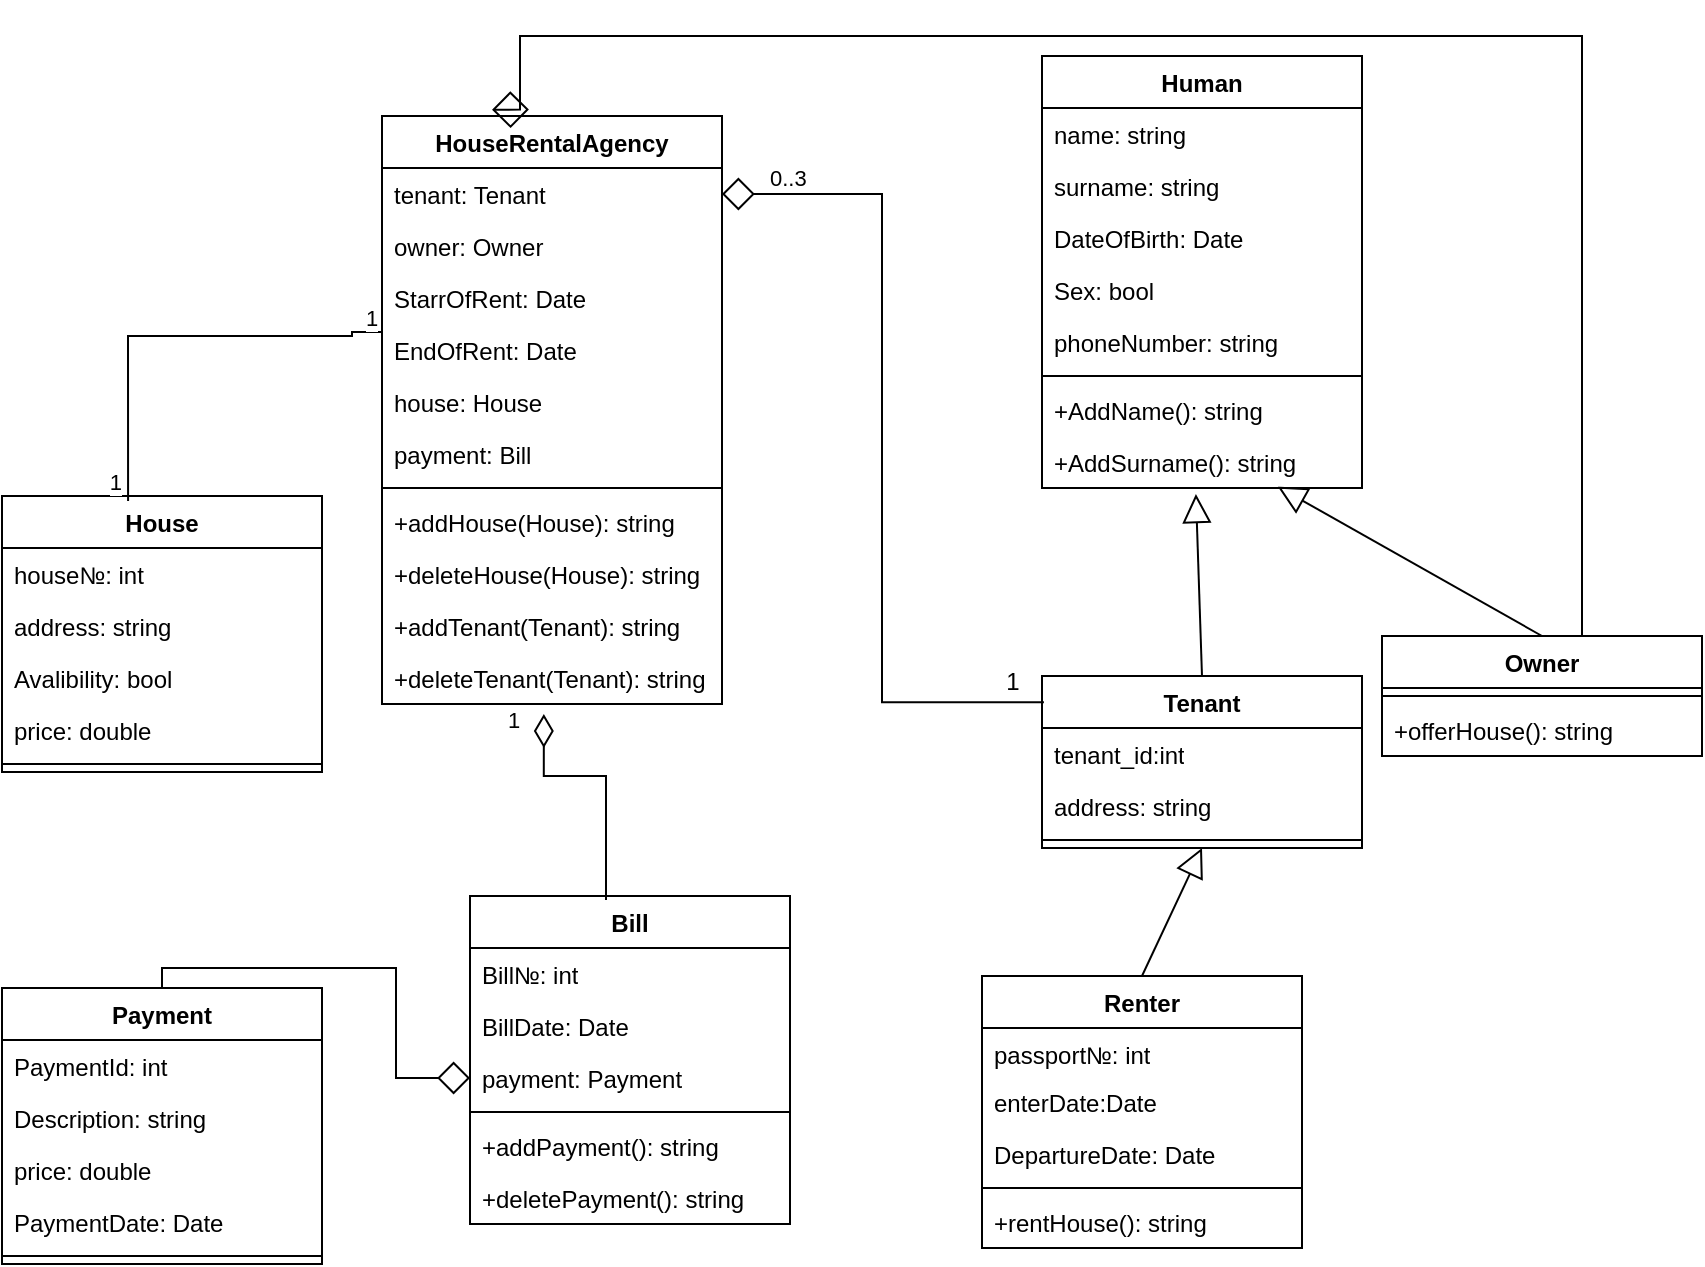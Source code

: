 <mxfile version="21.1.1" type="device">
  <diagram id="C5RBs43oDa-KdzZeNtuy" name="Page-1">
    <mxGraphModel dx="880" dy="1691" grid="1" gridSize="10" guides="1" tooltips="1" connect="1" arrows="1" fold="1" page="1" pageScale="1" pageWidth="827" pageHeight="1169" math="0" shadow="0">
      <root>
        <mxCell id="WIyWlLk6GJQsqaUBKTNV-0" />
        <mxCell id="WIyWlLk6GJQsqaUBKTNV-1" parent="WIyWlLk6GJQsqaUBKTNV-0" />
        <mxCell id="284oyXrvDjDnASdFiFnb-72" value="HouseRentalAgency" style="swimlane;fontStyle=1;align=center;verticalAlign=top;childLayout=stackLayout;horizontal=1;startSize=26;horizontalStack=0;resizeParent=1;resizeParentMax=0;resizeLast=0;collapsible=1;marginBottom=0;whiteSpace=wrap;html=1;" vertex="1" parent="WIyWlLk6GJQsqaUBKTNV-1">
          <mxGeometry x="210" y="-260" width="170" height="294" as="geometry">
            <mxRectangle x="310" y="50" width="160" height="30" as="alternateBounds" />
          </mxGeometry>
        </mxCell>
        <mxCell id="284oyXrvDjDnASdFiFnb-73" value="tenant: Tenant" style="text;strokeColor=none;fillColor=none;align=left;verticalAlign=top;spacingLeft=4;spacingRight=4;overflow=hidden;rotatable=0;points=[[0,0.5],[1,0.5]];portConstraint=eastwest;whiteSpace=wrap;html=1;" vertex="1" parent="284oyXrvDjDnASdFiFnb-72">
          <mxGeometry y="26" width="170" height="26" as="geometry" />
        </mxCell>
        <mxCell id="284oyXrvDjDnASdFiFnb-135" value="owner: Owner" style="text;strokeColor=none;fillColor=none;align=left;verticalAlign=top;spacingLeft=4;spacingRight=4;overflow=hidden;rotatable=0;points=[[0,0.5],[1,0.5]];portConstraint=eastwest;whiteSpace=wrap;html=1;" vertex="1" parent="284oyXrvDjDnASdFiFnb-72">
          <mxGeometry y="52" width="170" height="26" as="geometry" />
        </mxCell>
        <mxCell id="284oyXrvDjDnASdFiFnb-74" value="StarrOfRent: Date" style="text;strokeColor=none;fillColor=none;align=left;verticalAlign=top;spacingLeft=4;spacingRight=4;overflow=hidden;rotatable=0;points=[[0,0.5],[1,0.5]];portConstraint=eastwest;whiteSpace=wrap;html=1;" vertex="1" parent="284oyXrvDjDnASdFiFnb-72">
          <mxGeometry y="78" width="170" height="26" as="geometry" />
        </mxCell>
        <mxCell id="284oyXrvDjDnASdFiFnb-75" value="EndOfRent: Date" style="text;strokeColor=none;fillColor=none;align=left;verticalAlign=top;spacingLeft=4;spacingRight=4;overflow=hidden;rotatable=0;points=[[0,0.5],[1,0.5]];portConstraint=eastwest;whiteSpace=wrap;html=1;" vertex="1" parent="284oyXrvDjDnASdFiFnb-72">
          <mxGeometry y="104" width="170" height="26" as="geometry" />
        </mxCell>
        <mxCell id="284oyXrvDjDnASdFiFnb-76" value="house: House" style="text;strokeColor=none;fillColor=none;align=left;verticalAlign=top;spacingLeft=4;spacingRight=4;overflow=hidden;rotatable=0;points=[[0,0.5],[1,0.5]];portConstraint=eastwest;whiteSpace=wrap;html=1;" vertex="1" parent="284oyXrvDjDnASdFiFnb-72">
          <mxGeometry y="130" width="170" height="26" as="geometry" />
        </mxCell>
        <mxCell id="284oyXrvDjDnASdFiFnb-77" value="payment: Bill" style="text;strokeColor=none;fillColor=none;align=left;verticalAlign=top;spacingLeft=4;spacingRight=4;overflow=hidden;rotatable=0;points=[[0,0.5],[1,0.5]];portConstraint=eastwest;whiteSpace=wrap;html=1;" vertex="1" parent="284oyXrvDjDnASdFiFnb-72">
          <mxGeometry y="156" width="170" height="26" as="geometry" />
        </mxCell>
        <mxCell id="284oyXrvDjDnASdFiFnb-78" value="" style="line;strokeWidth=1;fillColor=none;align=left;verticalAlign=middle;spacingTop=-1;spacingLeft=3;spacingRight=3;rotatable=0;labelPosition=right;points=[];portConstraint=eastwest;strokeColor=inherit;" vertex="1" parent="284oyXrvDjDnASdFiFnb-72">
          <mxGeometry y="182" width="170" height="8" as="geometry" />
        </mxCell>
        <mxCell id="284oyXrvDjDnASdFiFnb-79" value="+addHouse(House): string" style="text;strokeColor=none;fillColor=none;align=left;verticalAlign=top;spacingLeft=4;spacingRight=4;overflow=hidden;rotatable=0;points=[[0,0.5],[1,0.5]];portConstraint=eastwest;whiteSpace=wrap;html=1;" vertex="1" parent="284oyXrvDjDnASdFiFnb-72">
          <mxGeometry y="190" width="170" height="26" as="geometry" />
        </mxCell>
        <mxCell id="284oyXrvDjDnASdFiFnb-80" value="+deleteHouse(House): string" style="text;strokeColor=none;fillColor=none;align=left;verticalAlign=top;spacingLeft=4;spacingRight=4;overflow=hidden;rotatable=0;points=[[0,0.5],[1,0.5]];portConstraint=eastwest;whiteSpace=wrap;html=1;" vertex="1" parent="284oyXrvDjDnASdFiFnb-72">
          <mxGeometry y="216" width="170" height="26" as="geometry" />
        </mxCell>
        <mxCell id="284oyXrvDjDnASdFiFnb-81" value="+addTenant(Tenant): string" style="text;strokeColor=none;fillColor=none;align=left;verticalAlign=top;spacingLeft=4;spacingRight=4;overflow=hidden;rotatable=0;points=[[0,0.5],[1,0.5]];portConstraint=eastwest;whiteSpace=wrap;html=1;" vertex="1" parent="284oyXrvDjDnASdFiFnb-72">
          <mxGeometry y="242" width="170" height="26" as="geometry" />
        </mxCell>
        <mxCell id="284oyXrvDjDnASdFiFnb-82" value="+deleteTenant(Tenant): string" style="text;strokeColor=none;fillColor=none;align=left;verticalAlign=top;spacingLeft=4;spacingRight=4;overflow=hidden;rotatable=0;points=[[0,0.5],[1,0.5]];portConstraint=eastwest;whiteSpace=wrap;html=1;" vertex="1" parent="284oyXrvDjDnASdFiFnb-72">
          <mxGeometry y="268" width="170" height="26" as="geometry" />
        </mxCell>
        <mxCell id="284oyXrvDjDnASdFiFnb-83" value="House" style="swimlane;fontStyle=1;align=center;verticalAlign=top;childLayout=stackLayout;horizontal=1;startSize=26;horizontalStack=0;resizeParent=1;resizeParentMax=0;resizeLast=0;collapsible=1;marginBottom=0;whiteSpace=wrap;html=1;" vertex="1" parent="WIyWlLk6GJQsqaUBKTNV-1">
          <mxGeometry x="20" y="-70" width="160" height="138" as="geometry" />
        </mxCell>
        <mxCell id="284oyXrvDjDnASdFiFnb-84" value="house№: int" style="text;strokeColor=none;fillColor=none;align=left;verticalAlign=top;spacingLeft=4;spacingRight=4;overflow=hidden;rotatable=0;points=[[0,0.5],[1,0.5]];portConstraint=eastwest;whiteSpace=wrap;html=1;" vertex="1" parent="284oyXrvDjDnASdFiFnb-83">
          <mxGeometry y="26" width="160" height="26" as="geometry" />
        </mxCell>
        <mxCell id="284oyXrvDjDnASdFiFnb-85" value="address: string" style="text;strokeColor=none;fillColor=none;align=left;verticalAlign=top;spacingLeft=4;spacingRight=4;overflow=hidden;rotatable=0;points=[[0,0.5],[1,0.5]];portConstraint=eastwest;whiteSpace=wrap;html=1;" vertex="1" parent="284oyXrvDjDnASdFiFnb-83">
          <mxGeometry y="52" width="160" height="26" as="geometry" />
        </mxCell>
        <mxCell id="284oyXrvDjDnASdFiFnb-86" value="Avalibility: bool" style="text;strokeColor=none;fillColor=none;align=left;verticalAlign=top;spacingLeft=4;spacingRight=4;overflow=hidden;rotatable=0;points=[[0,0.5],[1,0.5]];portConstraint=eastwest;whiteSpace=wrap;html=1;" vertex="1" parent="284oyXrvDjDnASdFiFnb-83">
          <mxGeometry y="78" width="160" height="26" as="geometry" />
        </mxCell>
        <mxCell id="284oyXrvDjDnASdFiFnb-87" value="price: double" style="text;strokeColor=none;fillColor=none;align=left;verticalAlign=top;spacingLeft=4;spacingRight=4;overflow=hidden;rotatable=0;points=[[0,0.5],[1,0.5]];portConstraint=eastwest;whiteSpace=wrap;html=1;" vertex="1" parent="284oyXrvDjDnASdFiFnb-83">
          <mxGeometry y="104" width="160" height="26" as="geometry" />
        </mxCell>
        <mxCell id="284oyXrvDjDnASdFiFnb-88" value="" style="line;strokeWidth=1;fillColor=none;align=left;verticalAlign=middle;spacingTop=-1;spacingLeft=3;spacingRight=3;rotatable=0;labelPosition=right;points=[];portConstraint=eastwest;strokeColor=inherit;" vertex="1" parent="284oyXrvDjDnASdFiFnb-83">
          <mxGeometry y="130" width="160" height="8" as="geometry" />
        </mxCell>
        <mxCell id="284oyXrvDjDnASdFiFnb-89" value="" style="endArrow=none;html=1;endSize=12;startArrow=none;startSize=14;startFill=0;edgeStyle=orthogonalEdgeStyle;rounded=0;endFill=0;entryX=0.394;entryY=0.018;entryDx=0;entryDy=0;entryPerimeter=0;" edge="1" parent="WIyWlLk6GJQsqaUBKTNV-1" source="284oyXrvDjDnASdFiFnb-72" target="284oyXrvDjDnASdFiFnb-83">
          <mxGeometry relative="1" as="geometry">
            <mxPoint x="275" y="-320" as="sourcePoint" />
            <mxPoint x="285" y="-488" as="targetPoint" />
            <Array as="points">
              <mxPoint x="195" y="-152" />
              <mxPoint x="195" y="-150" />
              <mxPoint x="83" y="-150" />
            </Array>
          </mxGeometry>
        </mxCell>
        <mxCell id="284oyXrvDjDnASdFiFnb-90" value="1" style="edgeLabel;resizable=0;html=1;align=left;verticalAlign=top;" connectable="0" vertex="1" parent="284oyXrvDjDnASdFiFnb-89">
          <mxGeometry x="-1" relative="1" as="geometry">
            <mxPoint x="-10" y="-20" as="offset" />
          </mxGeometry>
        </mxCell>
        <mxCell id="284oyXrvDjDnASdFiFnb-91" value="1" style="edgeLabel;resizable=0;html=1;align=right;verticalAlign=top;" connectable="0" vertex="1" parent="284oyXrvDjDnASdFiFnb-89">
          <mxGeometry x="1" relative="1" as="geometry">
            <mxPoint x="-3" y="-22" as="offset" />
          </mxGeometry>
        </mxCell>
        <mxCell id="284oyXrvDjDnASdFiFnb-92" value="Tenant" style="swimlane;fontStyle=1;align=center;verticalAlign=top;childLayout=stackLayout;horizontal=1;startSize=26;horizontalStack=0;resizeParent=1;resizeParentMax=0;resizeLast=0;collapsible=1;marginBottom=0;whiteSpace=wrap;html=1;" vertex="1" parent="WIyWlLk6GJQsqaUBKTNV-1">
          <mxGeometry x="540" y="20" width="160" height="86" as="geometry" />
        </mxCell>
        <mxCell id="284oyXrvDjDnASdFiFnb-93" value="tenant_id:int" style="text;strokeColor=none;fillColor=none;align=left;verticalAlign=top;spacingLeft=4;spacingRight=4;overflow=hidden;rotatable=0;points=[[0,0.5],[1,0.5]];portConstraint=eastwest;whiteSpace=wrap;html=1;" vertex="1" parent="284oyXrvDjDnASdFiFnb-92">
          <mxGeometry y="26" width="160" height="26" as="geometry" />
        </mxCell>
        <mxCell id="284oyXrvDjDnASdFiFnb-94" value="address: string" style="text;strokeColor=none;fillColor=none;align=left;verticalAlign=top;spacingLeft=4;spacingRight=4;overflow=hidden;rotatable=0;points=[[0,0.5],[1,0.5]];portConstraint=eastwest;whiteSpace=wrap;html=1;" vertex="1" parent="284oyXrvDjDnASdFiFnb-92">
          <mxGeometry y="52" width="160" height="26" as="geometry" />
        </mxCell>
        <mxCell id="284oyXrvDjDnASdFiFnb-95" value="" style="line;strokeWidth=1;fillColor=none;align=left;verticalAlign=middle;spacingTop=-1;spacingLeft=3;spacingRight=3;rotatable=0;labelPosition=right;points=[];portConstraint=eastwest;strokeColor=inherit;" vertex="1" parent="284oyXrvDjDnASdFiFnb-92">
          <mxGeometry y="78" width="160" height="8" as="geometry" />
        </mxCell>
        <mxCell id="284oyXrvDjDnASdFiFnb-96" value="0..3" style="endArrow=none;html=1;endSize=12;startArrow=diamond;startSize=14;startFill=0;edgeStyle=orthogonalEdgeStyle;align=left;verticalAlign=bottom;rounded=0;exitX=1;exitY=0.5;exitDx=0;exitDy=0;entryX=0.006;entryY=0.152;entryDx=0;entryDy=0;entryPerimeter=0;endFill=0;" edge="1" parent="WIyWlLk6GJQsqaUBKTNV-1" source="284oyXrvDjDnASdFiFnb-73" target="284oyXrvDjDnASdFiFnb-92">
          <mxGeometry x="-0.894" y="-1" relative="1" as="geometry">
            <mxPoint x="320" y="-20" as="sourcePoint" />
            <mxPoint x="480" y="-20" as="targetPoint" />
            <mxPoint as="offset" />
          </mxGeometry>
        </mxCell>
        <mxCell id="284oyXrvDjDnASdFiFnb-97" value="1" style="text;html=1;align=center;verticalAlign=middle;resizable=0;points=[];autosize=1;strokeColor=none;fillColor=none;" vertex="1" parent="WIyWlLk6GJQsqaUBKTNV-1">
          <mxGeometry x="510" y="8" width="30" height="30" as="geometry" />
        </mxCell>
        <mxCell id="284oyXrvDjDnASdFiFnb-99" value="Bill" style="swimlane;fontStyle=1;align=center;verticalAlign=top;childLayout=stackLayout;horizontal=1;startSize=26;horizontalStack=0;resizeParent=1;resizeParentMax=0;resizeLast=0;collapsible=1;marginBottom=0;whiteSpace=wrap;html=1;" vertex="1" parent="WIyWlLk6GJQsqaUBKTNV-1">
          <mxGeometry x="254" y="130" width="160" height="164" as="geometry" />
        </mxCell>
        <mxCell id="284oyXrvDjDnASdFiFnb-100" value="Bill№: int" style="text;strokeColor=none;fillColor=none;align=left;verticalAlign=top;spacingLeft=4;spacingRight=4;overflow=hidden;rotatable=0;points=[[0,0.5],[1,0.5]];portConstraint=eastwest;whiteSpace=wrap;html=1;" vertex="1" parent="284oyXrvDjDnASdFiFnb-99">
          <mxGeometry y="26" width="160" height="26" as="geometry" />
        </mxCell>
        <mxCell id="284oyXrvDjDnASdFiFnb-101" value="BillDate: Date" style="text;strokeColor=none;fillColor=none;align=left;verticalAlign=top;spacingLeft=4;spacingRight=4;overflow=hidden;rotatable=0;points=[[0,0.5],[1,0.5]];portConstraint=eastwest;whiteSpace=wrap;html=1;" vertex="1" parent="284oyXrvDjDnASdFiFnb-99">
          <mxGeometry y="52" width="160" height="26" as="geometry" />
        </mxCell>
        <mxCell id="284oyXrvDjDnASdFiFnb-102" value="payment: Payment" style="text;strokeColor=none;fillColor=none;align=left;verticalAlign=top;spacingLeft=4;spacingRight=4;overflow=hidden;rotatable=0;points=[[0,0.5],[1,0.5]];portConstraint=eastwest;whiteSpace=wrap;html=1;" vertex="1" parent="284oyXrvDjDnASdFiFnb-99">
          <mxGeometry y="78" width="160" height="26" as="geometry" />
        </mxCell>
        <mxCell id="284oyXrvDjDnASdFiFnb-103" value="" style="line;strokeWidth=1;fillColor=none;align=left;verticalAlign=middle;spacingTop=-1;spacingLeft=3;spacingRight=3;rotatable=0;labelPosition=right;points=[];portConstraint=eastwest;strokeColor=inherit;" vertex="1" parent="284oyXrvDjDnASdFiFnb-99">
          <mxGeometry y="104" width="160" height="8" as="geometry" />
        </mxCell>
        <mxCell id="284oyXrvDjDnASdFiFnb-104" value="+addPayment(): string" style="text;strokeColor=none;fillColor=none;align=left;verticalAlign=top;spacingLeft=4;spacingRight=4;overflow=hidden;rotatable=0;points=[[0,0.5],[1,0.5]];portConstraint=eastwest;whiteSpace=wrap;html=1;" vertex="1" parent="284oyXrvDjDnASdFiFnb-99">
          <mxGeometry y="112" width="160" height="26" as="geometry" />
        </mxCell>
        <mxCell id="284oyXrvDjDnASdFiFnb-105" value="+deletePayment(): string" style="text;strokeColor=none;fillColor=none;align=left;verticalAlign=top;spacingLeft=4;spacingRight=4;overflow=hidden;rotatable=0;points=[[0,0.5],[1,0.5]];portConstraint=eastwest;whiteSpace=wrap;html=1;" vertex="1" parent="284oyXrvDjDnASdFiFnb-99">
          <mxGeometry y="138" width="160" height="26" as="geometry" />
        </mxCell>
        <mxCell id="284oyXrvDjDnASdFiFnb-106" value="Human" style="swimlane;fontStyle=1;align=center;verticalAlign=top;childLayout=stackLayout;horizontal=1;startSize=26;horizontalStack=0;resizeParent=1;resizeParentMax=0;resizeLast=0;collapsible=1;marginBottom=0;whiteSpace=wrap;html=1;" vertex="1" parent="WIyWlLk6GJQsqaUBKTNV-1">
          <mxGeometry x="540" y="-290" width="160" height="216" as="geometry" />
        </mxCell>
        <mxCell id="284oyXrvDjDnASdFiFnb-107" value="name: string" style="text;strokeColor=none;fillColor=none;align=left;verticalAlign=top;spacingLeft=4;spacingRight=4;overflow=hidden;rotatable=0;points=[[0,0.5],[1,0.5]];portConstraint=eastwest;whiteSpace=wrap;html=1;" vertex="1" parent="284oyXrvDjDnASdFiFnb-106">
          <mxGeometry y="26" width="160" height="26" as="geometry" />
        </mxCell>
        <mxCell id="284oyXrvDjDnASdFiFnb-108" value="surname: string" style="text;strokeColor=none;fillColor=none;align=left;verticalAlign=top;spacingLeft=4;spacingRight=4;overflow=hidden;rotatable=0;points=[[0,0.5],[1,0.5]];portConstraint=eastwest;whiteSpace=wrap;html=1;" vertex="1" parent="284oyXrvDjDnASdFiFnb-106">
          <mxGeometry y="52" width="160" height="26" as="geometry" />
        </mxCell>
        <mxCell id="284oyXrvDjDnASdFiFnb-109" value="DateOfBirth: Date" style="text;strokeColor=none;fillColor=none;align=left;verticalAlign=top;spacingLeft=4;spacingRight=4;overflow=hidden;rotatable=0;points=[[0,0.5],[1,0.5]];portConstraint=eastwest;whiteSpace=wrap;html=1;" vertex="1" parent="284oyXrvDjDnASdFiFnb-106">
          <mxGeometry y="78" width="160" height="26" as="geometry" />
        </mxCell>
        <mxCell id="284oyXrvDjDnASdFiFnb-110" value="Sex: bool" style="text;strokeColor=none;fillColor=none;align=left;verticalAlign=top;spacingLeft=4;spacingRight=4;overflow=hidden;rotatable=0;points=[[0,0.5],[1,0.5]];portConstraint=eastwest;whiteSpace=wrap;html=1;" vertex="1" parent="284oyXrvDjDnASdFiFnb-106">
          <mxGeometry y="104" width="160" height="26" as="geometry" />
        </mxCell>
        <mxCell id="284oyXrvDjDnASdFiFnb-111" value="phoneNumber: string" style="text;strokeColor=none;fillColor=none;align=left;verticalAlign=top;spacingLeft=4;spacingRight=4;overflow=hidden;rotatable=0;points=[[0,0.5],[1,0.5]];portConstraint=eastwest;whiteSpace=wrap;html=1;" vertex="1" parent="284oyXrvDjDnASdFiFnb-106">
          <mxGeometry y="130" width="160" height="26" as="geometry" />
        </mxCell>
        <mxCell id="284oyXrvDjDnASdFiFnb-112" value="" style="line;strokeWidth=1;fillColor=none;align=left;verticalAlign=middle;spacingTop=-1;spacingLeft=3;spacingRight=3;rotatable=0;labelPosition=right;points=[];portConstraint=eastwest;strokeColor=inherit;" vertex="1" parent="284oyXrvDjDnASdFiFnb-106">
          <mxGeometry y="156" width="160" height="8" as="geometry" />
        </mxCell>
        <mxCell id="284oyXrvDjDnASdFiFnb-113" value="+AddName(): string" style="text;strokeColor=none;fillColor=none;align=left;verticalAlign=top;spacingLeft=4;spacingRight=4;overflow=hidden;rotatable=0;points=[[0,0.5],[1,0.5]];portConstraint=eastwest;whiteSpace=wrap;html=1;" vertex="1" parent="284oyXrvDjDnASdFiFnb-106">
          <mxGeometry y="164" width="160" height="26" as="geometry" />
        </mxCell>
        <mxCell id="284oyXrvDjDnASdFiFnb-114" value="+AddSurname(): string" style="text;strokeColor=none;fillColor=none;align=left;verticalAlign=top;spacingLeft=4;spacingRight=4;overflow=hidden;rotatable=0;points=[[0,0.5],[1,0.5]];portConstraint=eastwest;whiteSpace=wrap;html=1;" vertex="1" parent="284oyXrvDjDnASdFiFnb-106">
          <mxGeometry y="190" width="160" height="26" as="geometry" />
        </mxCell>
        <mxCell id="284oyXrvDjDnASdFiFnb-115" value="" style="endArrow=block;endFill=0;endSize=12;html=1;rounded=0;entryX=0.481;entryY=1.115;entryDx=0;entryDy=0;entryPerimeter=0;exitX=0.5;exitY=0;exitDx=0;exitDy=0;" edge="1" parent="WIyWlLk6GJQsqaUBKTNV-1" source="284oyXrvDjDnASdFiFnb-92" target="284oyXrvDjDnASdFiFnb-114">
          <mxGeometry width="160" relative="1" as="geometry">
            <mxPoint x="360" y="-210" as="sourcePoint" />
            <mxPoint x="520" y="-210" as="targetPoint" />
          </mxGeometry>
        </mxCell>
        <mxCell id="284oyXrvDjDnASdFiFnb-116" value="" style="endArrow=block;endFill=0;endSize=12;html=1;rounded=0;entryX=0.5;entryY=1;entryDx=0;entryDy=0;exitX=0.5;exitY=0;exitDx=0;exitDy=0;" edge="1" parent="WIyWlLk6GJQsqaUBKTNV-1" source="284oyXrvDjDnASdFiFnb-129" target="284oyXrvDjDnASdFiFnb-92">
          <mxGeometry width="160" relative="1" as="geometry">
            <mxPoint x="600" y="200" as="sourcePoint" />
            <mxPoint x="620" y="134.002" as="targetPoint" />
          </mxGeometry>
        </mxCell>
        <mxCell id="284oyXrvDjDnASdFiFnb-117" value="Payment" style="swimlane;fontStyle=1;align=center;verticalAlign=top;childLayout=stackLayout;horizontal=1;startSize=26;horizontalStack=0;resizeParent=1;resizeParentMax=0;resizeLast=0;collapsible=1;marginBottom=0;whiteSpace=wrap;html=1;" vertex="1" parent="WIyWlLk6GJQsqaUBKTNV-1">
          <mxGeometry x="20" y="176" width="160" height="138" as="geometry" />
        </mxCell>
        <mxCell id="284oyXrvDjDnASdFiFnb-118" value="PaymentId: int" style="text;strokeColor=none;fillColor=none;align=left;verticalAlign=top;spacingLeft=4;spacingRight=4;overflow=hidden;rotatable=0;points=[[0,0.5],[1,0.5]];portConstraint=eastwest;whiteSpace=wrap;html=1;" vertex="1" parent="284oyXrvDjDnASdFiFnb-117">
          <mxGeometry y="26" width="160" height="26" as="geometry" />
        </mxCell>
        <mxCell id="284oyXrvDjDnASdFiFnb-119" value="Description: string" style="text;strokeColor=none;fillColor=none;align=left;verticalAlign=top;spacingLeft=4;spacingRight=4;overflow=hidden;rotatable=0;points=[[0,0.5],[1,0.5]];portConstraint=eastwest;whiteSpace=wrap;html=1;" vertex="1" parent="284oyXrvDjDnASdFiFnb-117">
          <mxGeometry y="52" width="160" height="26" as="geometry" />
        </mxCell>
        <mxCell id="284oyXrvDjDnASdFiFnb-120" value="price: double" style="text;strokeColor=none;fillColor=none;align=left;verticalAlign=top;spacingLeft=4;spacingRight=4;overflow=hidden;rotatable=0;points=[[0,0.5],[1,0.5]];portConstraint=eastwest;whiteSpace=wrap;html=1;" vertex="1" parent="284oyXrvDjDnASdFiFnb-117">
          <mxGeometry y="78" width="160" height="26" as="geometry" />
        </mxCell>
        <mxCell id="284oyXrvDjDnASdFiFnb-121" value="PaymentDate: Date" style="text;strokeColor=none;fillColor=none;align=left;verticalAlign=top;spacingLeft=4;spacingRight=4;overflow=hidden;rotatable=0;points=[[0,0.5],[1,0.5]];portConstraint=eastwest;whiteSpace=wrap;html=1;" vertex="1" parent="284oyXrvDjDnASdFiFnb-117">
          <mxGeometry y="104" width="160" height="26" as="geometry" />
        </mxCell>
        <mxCell id="284oyXrvDjDnASdFiFnb-122" value="" style="line;strokeWidth=1;fillColor=none;align=left;verticalAlign=middle;spacingTop=-1;spacingLeft=3;spacingRight=3;rotatable=0;labelPosition=right;points=[];portConstraint=eastwest;strokeColor=inherit;" vertex="1" parent="284oyXrvDjDnASdFiFnb-117">
          <mxGeometry y="130" width="160" height="8" as="geometry" />
        </mxCell>
        <mxCell id="284oyXrvDjDnASdFiFnb-123" value="" style="endArrow=none;html=1;endSize=12;startArrow=diamond;startSize=14;startFill=0;edgeStyle=orthogonalEdgeStyle;align=left;verticalAlign=bottom;rounded=0;exitX=0;exitY=0.5;exitDx=0;exitDy=0;entryX=0.5;entryY=0;entryDx=0;entryDy=0;endFill=0;" edge="1" parent="WIyWlLk6GJQsqaUBKTNV-1" source="284oyXrvDjDnASdFiFnb-102" target="284oyXrvDjDnASdFiFnb-117">
          <mxGeometry x="-0.771" y="-1" relative="1" as="geometry">
            <mxPoint x="200" y="310" as="sourcePoint" />
            <mxPoint x="360" y="310" as="targetPoint" />
            <mxPoint as="offset" />
          </mxGeometry>
        </mxCell>
        <mxCell id="284oyXrvDjDnASdFiFnb-124" value="" style="edgeStyle=orthogonalEdgeStyle;rounded=0;orthogonalLoop=1;jettySize=auto;html=1;entryX=0.432;entryY=-0.011;entryDx=0;entryDy=0;entryPerimeter=0;endArrow=diamond;endFill=0;strokeWidth=1;endSize=16;" edge="1" parent="WIyWlLk6GJQsqaUBKTNV-1" source="284oyXrvDjDnASdFiFnb-125" target="284oyXrvDjDnASdFiFnb-72">
          <mxGeometry relative="1" as="geometry">
            <mxPoint x="280" y="-290" as="targetPoint" />
            <Array as="points">
              <mxPoint x="810" y="-300" />
              <mxPoint x="279" y="-300" />
            </Array>
          </mxGeometry>
        </mxCell>
        <mxCell id="284oyXrvDjDnASdFiFnb-125" value="Owner" style="swimlane;fontStyle=1;align=center;verticalAlign=top;childLayout=stackLayout;horizontal=1;startSize=26;horizontalStack=0;resizeParent=1;resizeParentMax=0;resizeLast=0;collapsible=1;marginBottom=0;whiteSpace=wrap;html=1;" vertex="1" parent="WIyWlLk6GJQsqaUBKTNV-1">
          <mxGeometry x="710" width="160" height="60" as="geometry" />
        </mxCell>
        <mxCell id="284oyXrvDjDnASdFiFnb-126" value="" style="line;strokeWidth=1;fillColor=none;align=left;verticalAlign=middle;spacingTop=-1;spacingLeft=3;spacingRight=3;rotatable=0;labelPosition=right;points=[];portConstraint=eastwest;strokeColor=inherit;" vertex="1" parent="284oyXrvDjDnASdFiFnb-125">
          <mxGeometry y="26" width="160" height="8" as="geometry" />
        </mxCell>
        <mxCell id="284oyXrvDjDnASdFiFnb-127" value="+offerHouse(): string" style="text;strokeColor=none;fillColor=none;align=left;verticalAlign=top;spacingLeft=4;spacingRight=4;overflow=hidden;rotatable=0;points=[[0,0.5],[1,0.5]];portConstraint=eastwest;whiteSpace=wrap;html=1;" vertex="1" parent="284oyXrvDjDnASdFiFnb-125">
          <mxGeometry y="34" width="160" height="26" as="geometry" />
        </mxCell>
        <mxCell id="284oyXrvDjDnASdFiFnb-128" value="" style="endArrow=block;endFill=0;endSize=12;html=1;rounded=0;entryX=0.737;entryY=0.975;entryDx=0;entryDy=0;entryPerimeter=0;exitX=0.5;exitY=0;exitDx=0;exitDy=0;" edge="1" parent="WIyWlLk6GJQsqaUBKTNV-1" source="284oyXrvDjDnASdFiFnb-125" target="284oyXrvDjDnASdFiFnb-114">
          <mxGeometry width="160" relative="1" as="geometry">
            <mxPoint x="577.12" y="-292.87" as="sourcePoint" />
            <mxPoint x="650.0" y="-170.0" as="targetPoint" />
          </mxGeometry>
        </mxCell>
        <mxCell id="284oyXrvDjDnASdFiFnb-129" value="Renter" style="swimlane;fontStyle=1;align=center;verticalAlign=top;childLayout=stackLayout;horizontal=1;startSize=26;horizontalStack=0;resizeParent=1;resizeParentMax=0;resizeLast=0;collapsible=1;marginBottom=0;whiteSpace=wrap;html=1;" vertex="1" parent="WIyWlLk6GJQsqaUBKTNV-1">
          <mxGeometry x="510" y="170" width="160" height="136" as="geometry" />
        </mxCell>
        <mxCell id="284oyXrvDjDnASdFiFnb-130" value="passport№: int" style="text;strokeColor=none;fillColor=none;align=left;verticalAlign=top;spacingLeft=4;spacingRight=4;overflow=hidden;rotatable=0;points=[[0,0.5],[1,0.5]];portConstraint=eastwest;whiteSpace=wrap;html=1;" vertex="1" parent="284oyXrvDjDnASdFiFnb-129">
          <mxGeometry y="26" width="160" height="24" as="geometry" />
        </mxCell>
        <mxCell id="284oyXrvDjDnASdFiFnb-131" value="enterDate:Date" style="text;strokeColor=none;fillColor=none;align=left;verticalAlign=top;spacingLeft=4;spacingRight=4;overflow=hidden;rotatable=0;points=[[0,0.5],[1,0.5]];portConstraint=eastwest;whiteSpace=wrap;html=1;" vertex="1" parent="284oyXrvDjDnASdFiFnb-129">
          <mxGeometry y="50" width="160" height="26" as="geometry" />
        </mxCell>
        <mxCell id="284oyXrvDjDnASdFiFnb-132" value="DepartureDate: Date" style="text;strokeColor=none;fillColor=none;align=left;verticalAlign=top;spacingLeft=4;spacingRight=4;overflow=hidden;rotatable=0;points=[[0,0.5],[1,0.5]];portConstraint=eastwest;whiteSpace=wrap;html=1;" vertex="1" parent="284oyXrvDjDnASdFiFnb-129">
          <mxGeometry y="76" width="160" height="26" as="geometry" />
        </mxCell>
        <mxCell id="284oyXrvDjDnASdFiFnb-133" value="" style="line;strokeWidth=1;fillColor=none;align=left;verticalAlign=middle;spacingTop=-1;spacingLeft=3;spacingRight=3;rotatable=0;labelPosition=right;points=[];portConstraint=eastwest;strokeColor=inherit;" vertex="1" parent="284oyXrvDjDnASdFiFnb-129">
          <mxGeometry y="102" width="160" height="8" as="geometry" />
        </mxCell>
        <mxCell id="284oyXrvDjDnASdFiFnb-134" value="+rentHouse(): string" style="text;strokeColor=none;fillColor=none;align=left;verticalAlign=top;spacingLeft=4;spacingRight=4;overflow=hidden;rotatable=0;points=[[0,0.5],[1,0.5]];portConstraint=eastwest;whiteSpace=wrap;html=1;" vertex="1" parent="284oyXrvDjDnASdFiFnb-129">
          <mxGeometry y="110" width="160" height="26" as="geometry" />
        </mxCell>
        <mxCell id="284oyXrvDjDnASdFiFnb-136" value="1" style="endArrow=none;html=1;endSize=12;startArrow=diamondThin;startSize=14;startFill=0;edgeStyle=orthogonalEdgeStyle;align=left;verticalAlign=bottom;rounded=0;exitX=0.476;exitY=1.192;exitDx=0;exitDy=0;exitPerimeter=0;entryX=0.425;entryY=0.012;entryDx=0;entryDy=0;entryPerimeter=0;endFill=0;" edge="1" parent="WIyWlLk6GJQsqaUBKTNV-1" source="284oyXrvDjDnASdFiFnb-82" target="284oyXrvDjDnASdFiFnb-99">
          <mxGeometry x="-0.8" y="-20" relative="1" as="geometry">
            <mxPoint x="330" y="150" as="sourcePoint" />
            <mxPoint x="330" y="120" as="targetPoint" />
            <Array as="points">
              <mxPoint x="291" y="70" />
              <mxPoint x="322" y="70" />
            </Array>
            <mxPoint as="offset" />
          </mxGeometry>
        </mxCell>
      </root>
    </mxGraphModel>
  </diagram>
</mxfile>
